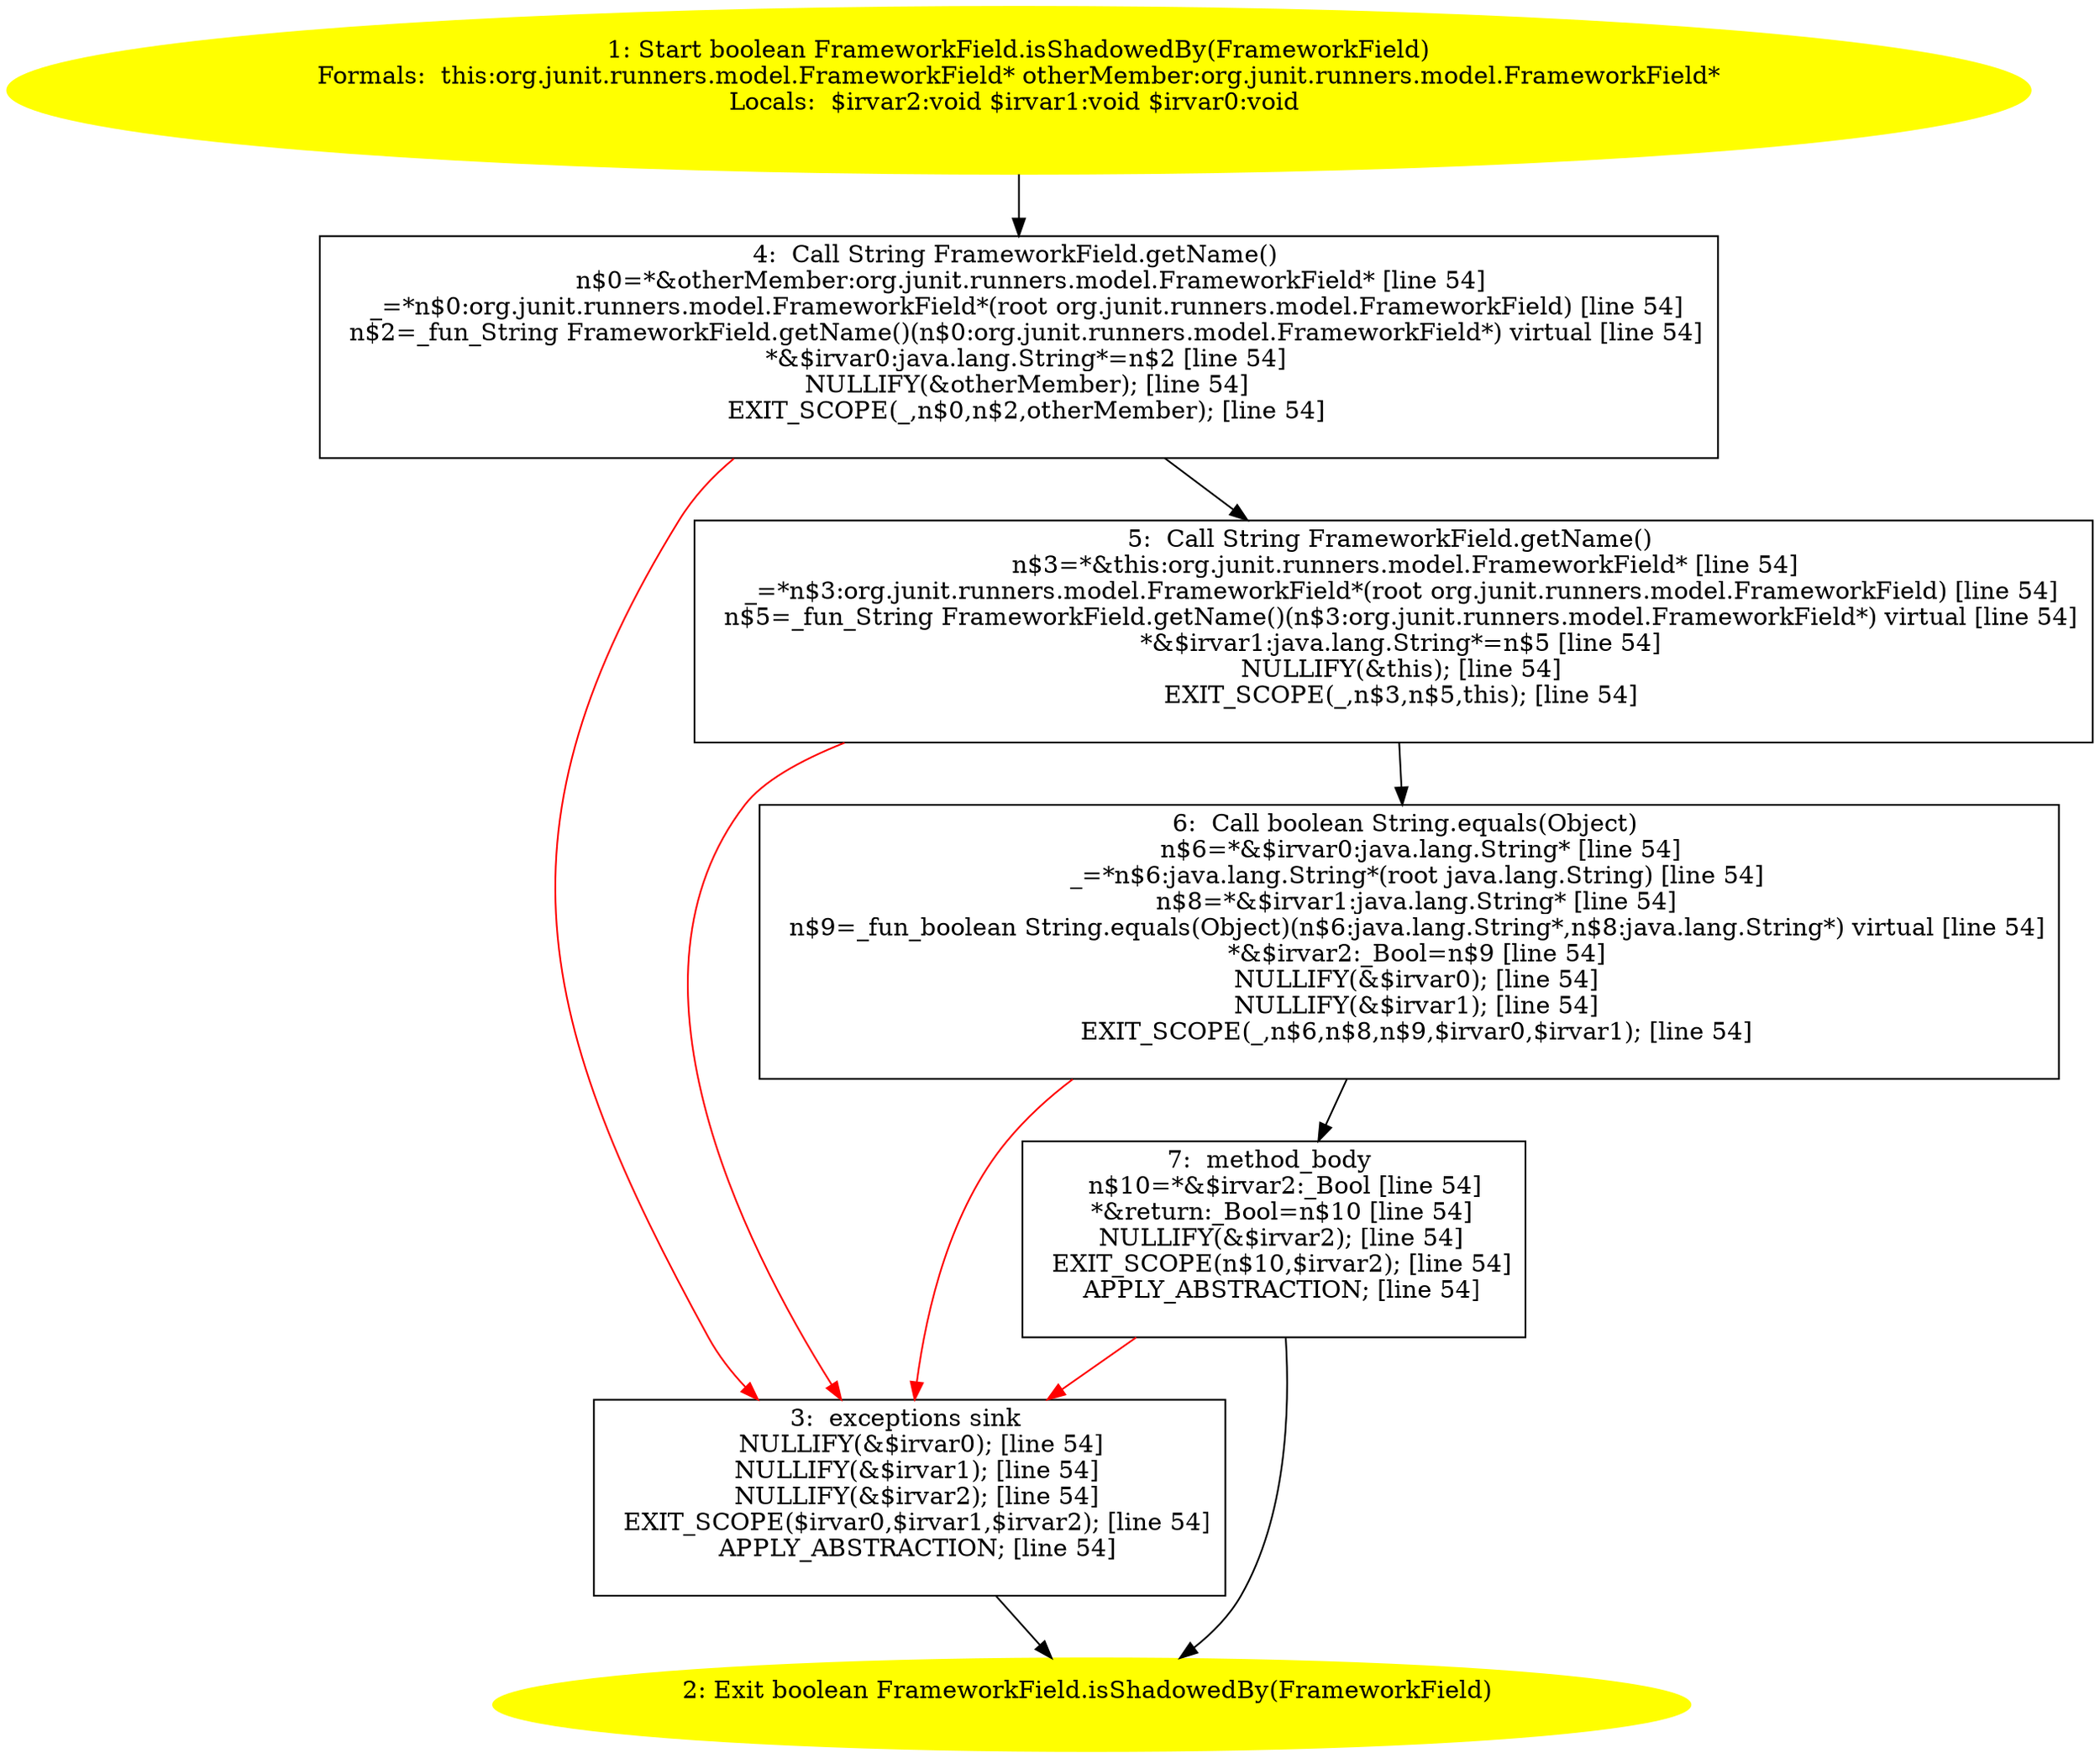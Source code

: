 /* @generated */
digraph cfg {
"org.junit.runners.model.FrameworkField.isShadowedBy(org.junit.runners.model.FrameworkField):boolean.0c89d24536ff61696b8f46c33d60700d_1" [label="1: Start boolean FrameworkField.isShadowedBy(FrameworkField)\nFormals:  this:org.junit.runners.model.FrameworkField* otherMember:org.junit.runners.model.FrameworkField*\nLocals:  $irvar2:void $irvar1:void $irvar0:void \n  " color=yellow style=filled]
	

	 "org.junit.runners.model.FrameworkField.isShadowedBy(org.junit.runners.model.FrameworkField):boolean.0c89d24536ff61696b8f46c33d60700d_1" -> "org.junit.runners.model.FrameworkField.isShadowedBy(org.junit.runners.model.FrameworkField):boolean.0c89d24536ff61696b8f46c33d60700d_4" ;
"org.junit.runners.model.FrameworkField.isShadowedBy(org.junit.runners.model.FrameworkField):boolean.0c89d24536ff61696b8f46c33d60700d_2" [label="2: Exit boolean FrameworkField.isShadowedBy(FrameworkField) \n  " color=yellow style=filled]
	

"org.junit.runners.model.FrameworkField.isShadowedBy(org.junit.runners.model.FrameworkField):boolean.0c89d24536ff61696b8f46c33d60700d_3" [label="3:  exceptions sink \n   NULLIFY(&$irvar0); [line 54]\n  NULLIFY(&$irvar1); [line 54]\n  NULLIFY(&$irvar2); [line 54]\n  EXIT_SCOPE($irvar0,$irvar1,$irvar2); [line 54]\n  APPLY_ABSTRACTION; [line 54]\n " shape="box"]
	

	 "org.junit.runners.model.FrameworkField.isShadowedBy(org.junit.runners.model.FrameworkField):boolean.0c89d24536ff61696b8f46c33d60700d_3" -> "org.junit.runners.model.FrameworkField.isShadowedBy(org.junit.runners.model.FrameworkField):boolean.0c89d24536ff61696b8f46c33d60700d_2" ;
"org.junit.runners.model.FrameworkField.isShadowedBy(org.junit.runners.model.FrameworkField):boolean.0c89d24536ff61696b8f46c33d60700d_4" [label="4:  Call String FrameworkField.getName() \n   n$0=*&otherMember:org.junit.runners.model.FrameworkField* [line 54]\n  _=*n$0:org.junit.runners.model.FrameworkField*(root org.junit.runners.model.FrameworkField) [line 54]\n  n$2=_fun_String FrameworkField.getName()(n$0:org.junit.runners.model.FrameworkField*) virtual [line 54]\n  *&$irvar0:java.lang.String*=n$2 [line 54]\n  NULLIFY(&otherMember); [line 54]\n  EXIT_SCOPE(_,n$0,n$2,otherMember); [line 54]\n " shape="box"]
	

	 "org.junit.runners.model.FrameworkField.isShadowedBy(org.junit.runners.model.FrameworkField):boolean.0c89d24536ff61696b8f46c33d60700d_4" -> "org.junit.runners.model.FrameworkField.isShadowedBy(org.junit.runners.model.FrameworkField):boolean.0c89d24536ff61696b8f46c33d60700d_5" ;
	 "org.junit.runners.model.FrameworkField.isShadowedBy(org.junit.runners.model.FrameworkField):boolean.0c89d24536ff61696b8f46c33d60700d_4" -> "org.junit.runners.model.FrameworkField.isShadowedBy(org.junit.runners.model.FrameworkField):boolean.0c89d24536ff61696b8f46c33d60700d_3" [color="red" ];
"org.junit.runners.model.FrameworkField.isShadowedBy(org.junit.runners.model.FrameworkField):boolean.0c89d24536ff61696b8f46c33d60700d_5" [label="5:  Call String FrameworkField.getName() \n   n$3=*&this:org.junit.runners.model.FrameworkField* [line 54]\n  _=*n$3:org.junit.runners.model.FrameworkField*(root org.junit.runners.model.FrameworkField) [line 54]\n  n$5=_fun_String FrameworkField.getName()(n$3:org.junit.runners.model.FrameworkField*) virtual [line 54]\n  *&$irvar1:java.lang.String*=n$5 [line 54]\n  NULLIFY(&this); [line 54]\n  EXIT_SCOPE(_,n$3,n$5,this); [line 54]\n " shape="box"]
	

	 "org.junit.runners.model.FrameworkField.isShadowedBy(org.junit.runners.model.FrameworkField):boolean.0c89d24536ff61696b8f46c33d60700d_5" -> "org.junit.runners.model.FrameworkField.isShadowedBy(org.junit.runners.model.FrameworkField):boolean.0c89d24536ff61696b8f46c33d60700d_6" ;
	 "org.junit.runners.model.FrameworkField.isShadowedBy(org.junit.runners.model.FrameworkField):boolean.0c89d24536ff61696b8f46c33d60700d_5" -> "org.junit.runners.model.FrameworkField.isShadowedBy(org.junit.runners.model.FrameworkField):boolean.0c89d24536ff61696b8f46c33d60700d_3" [color="red" ];
"org.junit.runners.model.FrameworkField.isShadowedBy(org.junit.runners.model.FrameworkField):boolean.0c89d24536ff61696b8f46c33d60700d_6" [label="6:  Call boolean String.equals(Object) \n   n$6=*&$irvar0:java.lang.String* [line 54]\n  _=*n$6:java.lang.String*(root java.lang.String) [line 54]\n  n$8=*&$irvar1:java.lang.String* [line 54]\n  n$9=_fun_boolean String.equals(Object)(n$6:java.lang.String*,n$8:java.lang.String*) virtual [line 54]\n  *&$irvar2:_Bool=n$9 [line 54]\n  NULLIFY(&$irvar0); [line 54]\n  NULLIFY(&$irvar1); [line 54]\n  EXIT_SCOPE(_,n$6,n$8,n$9,$irvar0,$irvar1); [line 54]\n " shape="box"]
	

	 "org.junit.runners.model.FrameworkField.isShadowedBy(org.junit.runners.model.FrameworkField):boolean.0c89d24536ff61696b8f46c33d60700d_6" -> "org.junit.runners.model.FrameworkField.isShadowedBy(org.junit.runners.model.FrameworkField):boolean.0c89d24536ff61696b8f46c33d60700d_7" ;
	 "org.junit.runners.model.FrameworkField.isShadowedBy(org.junit.runners.model.FrameworkField):boolean.0c89d24536ff61696b8f46c33d60700d_6" -> "org.junit.runners.model.FrameworkField.isShadowedBy(org.junit.runners.model.FrameworkField):boolean.0c89d24536ff61696b8f46c33d60700d_3" [color="red" ];
"org.junit.runners.model.FrameworkField.isShadowedBy(org.junit.runners.model.FrameworkField):boolean.0c89d24536ff61696b8f46c33d60700d_7" [label="7:  method_body \n   n$10=*&$irvar2:_Bool [line 54]\n  *&return:_Bool=n$10 [line 54]\n  NULLIFY(&$irvar2); [line 54]\n  EXIT_SCOPE(n$10,$irvar2); [line 54]\n  APPLY_ABSTRACTION; [line 54]\n " shape="box"]
	

	 "org.junit.runners.model.FrameworkField.isShadowedBy(org.junit.runners.model.FrameworkField):boolean.0c89d24536ff61696b8f46c33d60700d_7" -> "org.junit.runners.model.FrameworkField.isShadowedBy(org.junit.runners.model.FrameworkField):boolean.0c89d24536ff61696b8f46c33d60700d_2" ;
	 "org.junit.runners.model.FrameworkField.isShadowedBy(org.junit.runners.model.FrameworkField):boolean.0c89d24536ff61696b8f46c33d60700d_7" -> "org.junit.runners.model.FrameworkField.isShadowedBy(org.junit.runners.model.FrameworkField):boolean.0c89d24536ff61696b8f46c33d60700d_3" [color="red" ];
}
